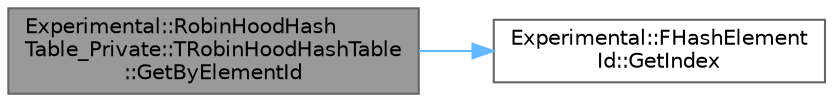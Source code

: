 digraph "Experimental::RobinHoodHashTable_Private::TRobinHoodHashTable::GetByElementId"
{
 // INTERACTIVE_SVG=YES
 // LATEX_PDF_SIZE
  bgcolor="transparent";
  edge [fontname=Helvetica,fontsize=10,labelfontname=Helvetica,labelfontsize=10];
  node [fontname=Helvetica,fontsize=10,shape=box,height=0.2,width=0.4];
  rankdir="LR";
  Node1 [id="Node000001",label="Experimental::RobinHoodHash\lTable_Private::TRobinHoodHashTable\l::GetByElementId",height=0.2,width=0.4,color="gray40", fillcolor="grey60", style="filled", fontcolor="black",tooltip=" "];
  Node1 -> Node2 [id="edge1_Node000001_Node000002",color="steelblue1",style="solid",tooltip=" "];
  Node2 [id="Node000002",label="Experimental::FHashElement\lId::GetIndex",height=0.2,width=0.4,color="grey40", fillcolor="white", style="filled",URL="$d3/d7f/classExperimental_1_1FHashElementId.html#acbd1e0abae9154cfbc7fb2e9195512c2",tooltip=" "];
}
